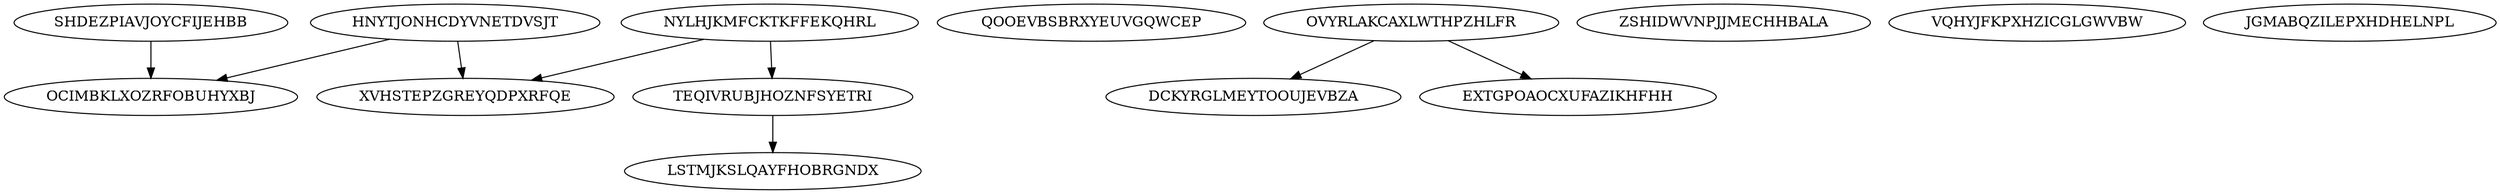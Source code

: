 digraph N14M8 {
	SHDEZPIAVJOYCFIJEHBB	[Weight=11];
	NYLHJKMFCKTKFFEKQHRL	[Weight=13];
	QOOEVBSBRXYEUVGQWCEP	[Weight=13];
	OVYRLAKCAXLWTHPZHLFR	[Weight=10];
	ZSHIDWVNPJJMECHHBALA	[Weight=20];
	TEQIVRUBJHOZNFSYETRI	[Weight=12];
	VQHYJFKPXHZICGLGWVBW	[Weight=15];
	HNYTJONHCDYVNETDVSJT	[Weight=18];
	JGMABQZILEPXHDHELNPL	[Weight=18];
	LSTMJKSLQAYFHOBRGNDX	[Weight=14];
	DCKYRGLMEYTOOUJEVBZA	[Weight=10];
	XVHSTEPZGREYQDPXRFQE	[Weight=16];
	EXTGPOAOCXUFAZIKHFHH	[Weight=19];
	OCIMBKLXOZRFOBUHYXBJ	[Weight=10];
	HNYTJONHCDYVNETDVSJT -> XVHSTEPZGREYQDPXRFQE [Weight=13];
	OVYRLAKCAXLWTHPZHLFR -> DCKYRGLMEYTOOUJEVBZA [Weight=14];
	OVYRLAKCAXLWTHPZHLFR -> EXTGPOAOCXUFAZIKHFHH [Weight=15];
	NYLHJKMFCKTKFFEKQHRL -> XVHSTEPZGREYQDPXRFQE [Weight=15];
	NYLHJKMFCKTKFFEKQHRL -> TEQIVRUBJHOZNFSYETRI [Weight=14];
	HNYTJONHCDYVNETDVSJT -> OCIMBKLXOZRFOBUHYXBJ [Weight=20];
	SHDEZPIAVJOYCFIJEHBB -> OCIMBKLXOZRFOBUHYXBJ [Weight=11];
	TEQIVRUBJHOZNFSYETRI -> LSTMJKSLQAYFHOBRGNDX [Weight=17];
}
